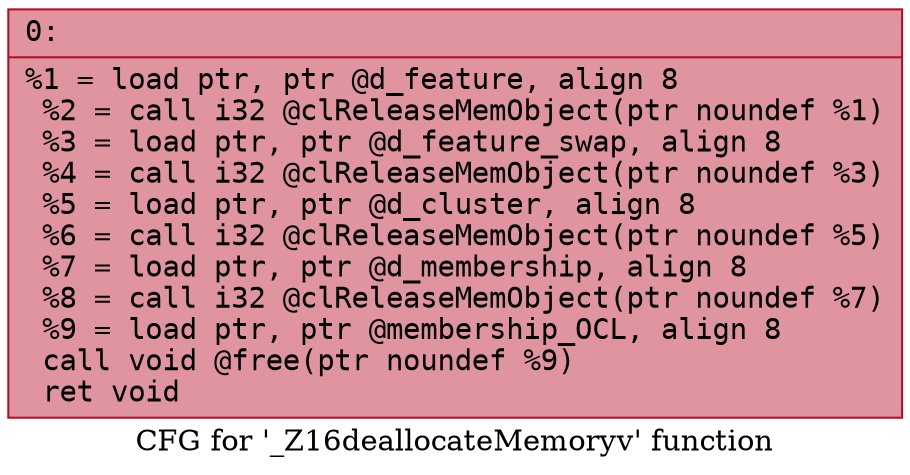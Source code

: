 digraph "CFG for '_Z16deallocateMemoryv' function" {
	label="CFG for '_Z16deallocateMemoryv' function";

	Node0x600003293340 [shape=record,color="#b70d28ff", style=filled, fillcolor="#b70d2870" fontname="Courier",label="{0:\l|  %1 = load ptr, ptr @d_feature, align 8\l  %2 = call i32 @clReleaseMemObject(ptr noundef %1)\l  %3 = load ptr, ptr @d_feature_swap, align 8\l  %4 = call i32 @clReleaseMemObject(ptr noundef %3)\l  %5 = load ptr, ptr @d_cluster, align 8\l  %6 = call i32 @clReleaseMemObject(ptr noundef %5)\l  %7 = load ptr, ptr @d_membership, align 8\l  %8 = call i32 @clReleaseMemObject(ptr noundef %7)\l  %9 = load ptr, ptr @membership_OCL, align 8\l  call void @free(ptr noundef %9)\l  ret void\l}"];
}
